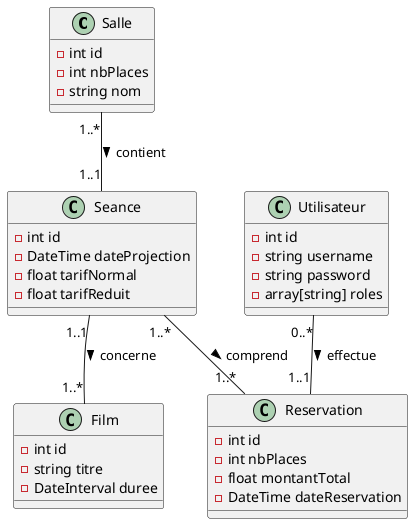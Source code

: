 @startuml
class Salle{
    -int id
    -int nbPlaces
    -string nom
}
class Seance{
    -int id
    -DateTime dateProjection
    -float tarifNormal
    -float tarifReduit
}
class Film{
    -int id
    -string titre
    -DateInterval duree
}
class Utilisateur{
    -int id
    -string username
    -string password
    -array[string] roles
}
class Reservation{
    -int id
    -int nbPlaces
    -float montantTotal
    -DateTime dateReservation
}

Salle "1..*" -- "1..1" Seance : contient >
Seance "1..1" -- "1..*" Film : concerne >
Utilisateur "0..*" -- "1..1" Reservation : effectue >
Seance "1..*" -- "1..*" Reservation : comprend >


@enduml